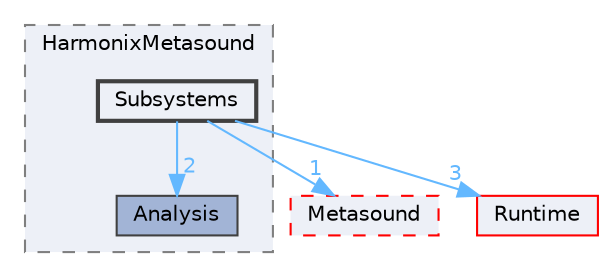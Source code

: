 digraph "Subsystems"
{
 // INTERACTIVE_SVG=YES
 // LATEX_PDF_SIZE
  bgcolor="transparent";
  edge [fontname=Helvetica,fontsize=10,labelfontname=Helvetica,labelfontsize=10];
  node [fontname=Helvetica,fontsize=10,shape=box,height=0.2,width=0.4];
  compound=true
  subgraph clusterdir_5cc2dc08eda5900565b5fe76cb544a13 {
    graph [ bgcolor="#edf0f7", pencolor="grey50", label="HarmonixMetasound", fontname=Helvetica,fontsize=10 style="filled,dashed", URL="dir_5cc2dc08eda5900565b5fe76cb544a13.html",tooltip=""]
  dir_5efa1ba9b356160f441a4ba373322c3b [label="Analysis", fillcolor="#a2b4d6", color="grey25", style="filled", URL="dir_5efa1ba9b356160f441a4ba373322c3b.html",tooltip=""];
  dir_2ce9f905198cfa5e938b9cdde5d379cf [label="Subsystems", fillcolor="#edf0f7", color="grey25", style="filled,bold", URL="dir_2ce9f905198cfa5e938b9cdde5d379cf.html",tooltip=""];
  }
  dir_52d1b8d6fa9cdd7a31b461c66b8032c4 [label="Metasound", fillcolor="#edf0f7", color="red", style="filled,dashed", URL="dir_52d1b8d6fa9cdd7a31b461c66b8032c4.html",tooltip=""];
  dir_7536b172fbd480bfd146a1b1acd6856b [label="Runtime", fillcolor="#edf0f7", color="red", style="filled", URL="dir_7536b172fbd480bfd146a1b1acd6856b.html",tooltip=""];
  dir_2ce9f905198cfa5e938b9cdde5d379cf->dir_52d1b8d6fa9cdd7a31b461c66b8032c4 [headlabel="1", labeldistance=1.5 headhref="dir_001148_000635.html" href="dir_001148_000635.html" color="steelblue1" fontcolor="steelblue1"];
  dir_2ce9f905198cfa5e938b9cdde5d379cf->dir_5efa1ba9b356160f441a4ba373322c3b [headlabel="2", labeldistance=1.5 headhref="dir_001148_000023.html" href="dir_001148_000023.html" color="steelblue1" fontcolor="steelblue1"];
  dir_2ce9f905198cfa5e938b9cdde5d379cf->dir_7536b172fbd480bfd146a1b1acd6856b [headlabel="3", labeldistance=1.5 headhref="dir_001148_000984.html" href="dir_001148_000984.html" color="steelblue1" fontcolor="steelblue1"];
}
